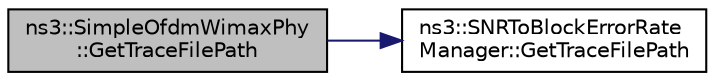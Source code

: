 digraph "ns3::SimpleOfdmWimaxPhy::GetTraceFilePath"
{
 // LATEX_PDF_SIZE
  edge [fontname="Helvetica",fontsize="10",labelfontname="Helvetica",labelfontsize="10"];
  node [fontname="Helvetica",fontsize="10",shape=record];
  rankdir="LR";
  Node1 [label="ns3::SimpleOfdmWimaxPhy\l::GetTraceFilePath",height=0.2,width=0.4,color="black", fillcolor="grey75", style="filled", fontcolor="black",tooltip="Get trace file path."];
  Node1 -> Node2 [color="midnightblue",fontsize="10",style="solid",fontname="Helvetica"];
  Node2 [label="ns3::SNRToBlockErrorRate\lManager::GetTraceFilePath",height=0.2,width=0.4,color="black", fillcolor="white", style="filled",URL="$classns3_1_1_s_n_r_to_block_error_rate_manager.html#a72f2b396f2cdebc877798500bfb8c8aa",tooltip=" "];
}
